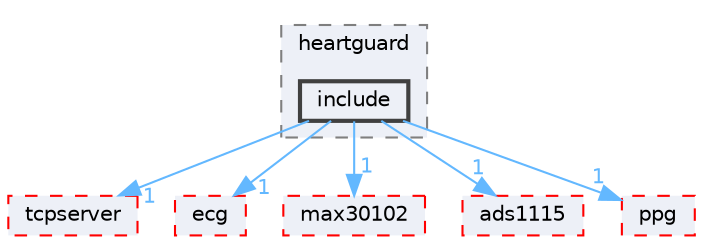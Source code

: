 digraph "Software/Firmware/project/heartguard/include"
{
 // LATEX_PDF_SIZE
  bgcolor="transparent";
  edge [fontname=Helvetica,fontsize=10,labelfontname=Helvetica,labelfontsize=10];
  node [fontname=Helvetica,fontsize=10,shape=box,height=0.2,width=0.4];
  compound=true
  subgraph clusterdir_4fedc7ead3d2b404954f303db05aff23 {
    graph [ bgcolor="#edf0f7", pencolor="grey50", label="heartguard", fontname=Helvetica,fontsize=10 style="filled,dashed", URL="dir_4fedc7ead3d2b404954f303db05aff23.html",tooltip=""]
  dir_05189fd0dce105a39214232ecff79d48 [label="include", fillcolor="#edf0f7", color="grey25", style="filled,bold", URL="dir_05189fd0dce105a39214232ecff79d48.html",tooltip=""];
  }
  dir_2620d9fb132d75b076c94916c00a316d [label="tcpserver", fillcolor="#edf0f7", color="red", style="filled,dashed", URL="dir_2620d9fb132d75b076c94916c00a316d.html",tooltip=""];
  dir_2bee69849a4f5579481b2253a42a2741 [label="ecg", fillcolor="#edf0f7", color="red", style="filled,dashed", URL="dir_2bee69849a4f5579481b2253a42a2741.html",tooltip=""];
  dir_4f9538d0e23f9eaa41c1c6f4181212d5 [label="max30102", fillcolor="#edf0f7", color="red", style="filled,dashed", URL="dir_4f9538d0e23f9eaa41c1c6f4181212d5.html",tooltip=""];
  dir_970d6700fad0eea1fd73061d0f7b3c90 [label="ads1115", fillcolor="#edf0f7", color="red", style="filled,dashed", URL="dir_970d6700fad0eea1fd73061d0f7b3c90.html",tooltip=""];
  dir_b0bf7c56bb40bf9d82fb811d7dc25f65 [label="ppg", fillcolor="#edf0f7", color="red", style="filled,dashed", URL="dir_b0bf7c56bb40bf9d82fb811d7dc25f65.html",tooltip=""];
  dir_05189fd0dce105a39214232ecff79d48->dir_2620d9fb132d75b076c94916c00a316d [headlabel="1", labeldistance=1.5 headhref="dir_000007_000021.html" href="dir_000007_000021.html" color="steelblue1" fontcolor="steelblue1"];
  dir_05189fd0dce105a39214232ecff79d48->dir_2bee69849a4f5579481b2253a42a2741 [headlabel="1", labeldistance=1.5 headhref="dir_000007_000002.html" href="dir_000007_000002.html" color="steelblue1" fontcolor="steelblue1"];
  dir_05189fd0dce105a39214232ecff79d48->dir_4f9538d0e23f9eaa41c1c6f4181212d5 [headlabel="1", labeldistance=1.5 headhref="dir_000007_000011.html" href="dir_000007_000011.html" color="steelblue1" fontcolor="steelblue1"];
  dir_05189fd0dce105a39214232ecff79d48->dir_970d6700fad0eea1fd73061d0f7b3c90 [headlabel="1", labeldistance=1.5 headhref="dir_000007_000000.html" href="dir_000007_000000.html" color="steelblue1" fontcolor="steelblue1"];
  dir_05189fd0dce105a39214232ecff79d48->dir_b0bf7c56bb40bf9d82fb811d7dc25f65 [headlabel="1", labeldistance=1.5 headhref="dir_000007_000012.html" href="dir_000007_000012.html" color="steelblue1" fontcolor="steelblue1"];
}
